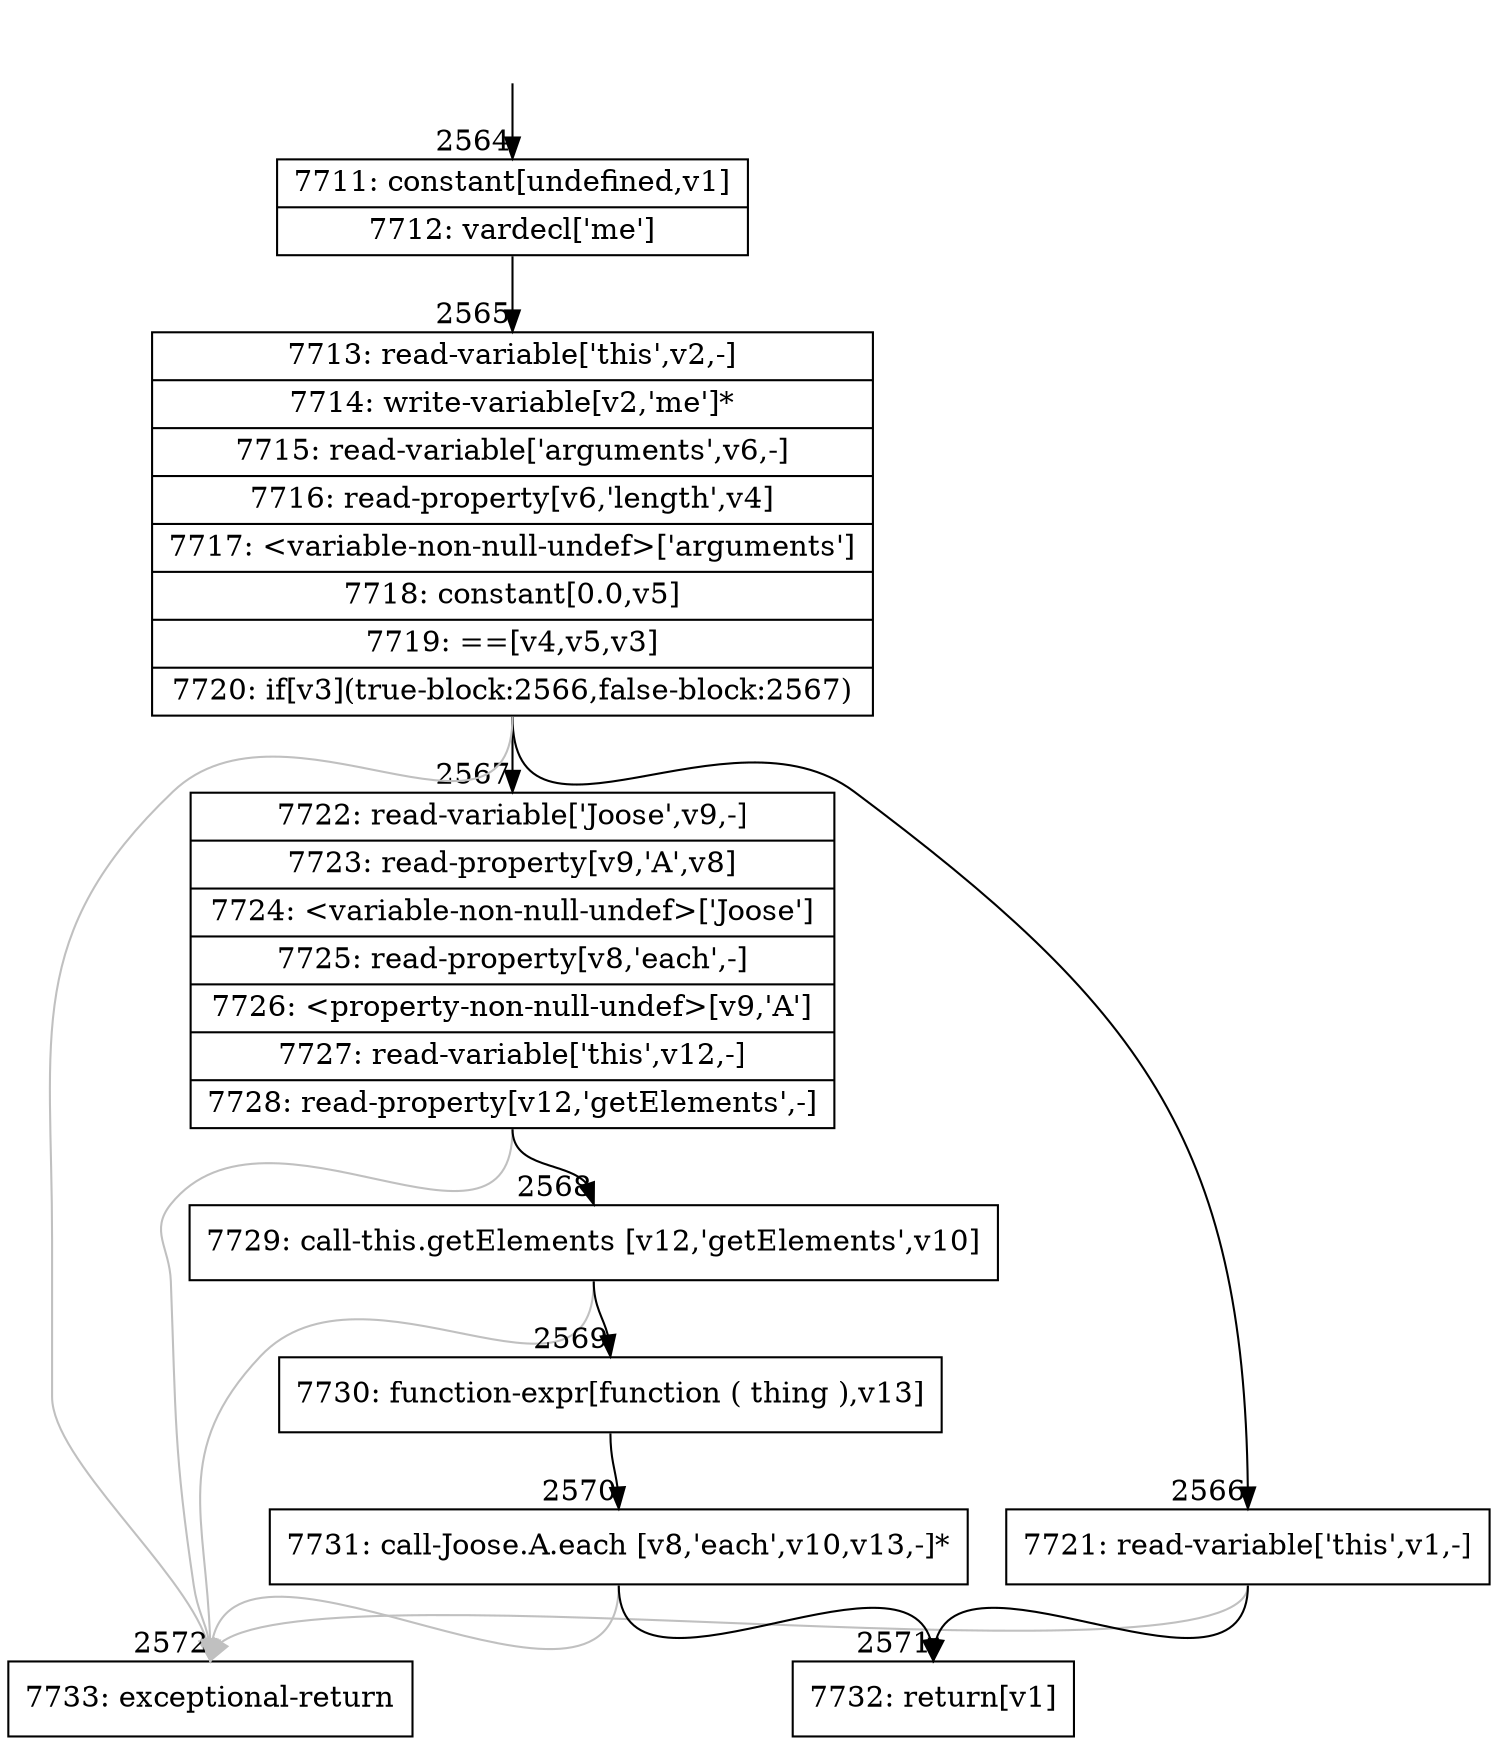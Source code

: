 digraph {
rankdir="TD"
BB_entry279[shape=none,label=""];
BB_entry279 -> BB2564 [tailport=s, headport=n, headlabel="    2564"]
BB2564 [shape=record label="{7711: constant[undefined,v1]|7712: vardecl['me']}" ] 
BB2564 -> BB2565 [tailport=s, headport=n, headlabel="      2565"]
BB2565 [shape=record label="{7713: read-variable['this',v2,-]|7714: write-variable[v2,'me']*|7715: read-variable['arguments',v6,-]|7716: read-property[v6,'length',v4]|7717: \<variable-non-null-undef\>['arguments']|7718: constant[0.0,v5]|7719: ==[v4,v5,v3]|7720: if[v3](true-block:2566,false-block:2567)}" ] 
BB2565 -> BB2566 [tailport=s, headport=n, headlabel="      2566"]
BB2565 -> BB2567 [tailport=s, headport=n, headlabel="      2567"]
BB2565 -> BB2572 [tailport=s, headport=n, color=gray, headlabel="      2572"]
BB2566 [shape=record label="{7721: read-variable['this',v1,-]}" ] 
BB2566 -> BB2571 [tailport=s, headport=n, headlabel="      2571"]
BB2566 -> BB2572 [tailport=s, headport=n, color=gray]
BB2567 [shape=record label="{7722: read-variable['Joose',v9,-]|7723: read-property[v9,'A',v8]|7724: \<variable-non-null-undef\>['Joose']|7725: read-property[v8,'each',-]|7726: \<property-non-null-undef\>[v9,'A']|7727: read-variable['this',v12,-]|7728: read-property[v12,'getElements',-]}" ] 
BB2567 -> BB2568 [tailport=s, headport=n, headlabel="      2568"]
BB2567 -> BB2572 [tailport=s, headport=n, color=gray]
BB2568 [shape=record label="{7729: call-this.getElements [v12,'getElements',v10]}" ] 
BB2568 -> BB2569 [tailport=s, headport=n, headlabel="      2569"]
BB2568 -> BB2572 [tailport=s, headport=n, color=gray]
BB2569 [shape=record label="{7730: function-expr[function ( thing ),v13]}" ] 
BB2569 -> BB2570 [tailport=s, headport=n, headlabel="      2570"]
BB2570 [shape=record label="{7731: call-Joose.A.each [v8,'each',v10,v13,-]*}" ] 
BB2570 -> BB2571 [tailport=s, headport=n]
BB2570 -> BB2572 [tailport=s, headport=n, color=gray]
BB2571 [shape=record label="{7732: return[v1]}" ] 
BB2572 [shape=record label="{7733: exceptional-return}" ] 
//#$~ 3005
}
